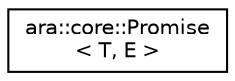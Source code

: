digraph "Graphical Class Hierarchy"
{
 // LATEX_PDF_SIZE
  edge [fontname="Helvetica",fontsize="10",labelfontname="Helvetica",labelfontsize="10"];
  node [fontname="Helvetica",fontsize="10",shape=record];
  rankdir="LR";
  Node0 [label="ara::core::Promise\l\< T, E \>",height=0.2,width=0.4,color="black", fillcolor="white", style="filled",URL="$classara_1_1core_1_1Promise.html",tooltip="ara::core specific variant of std::promise class"];
}
